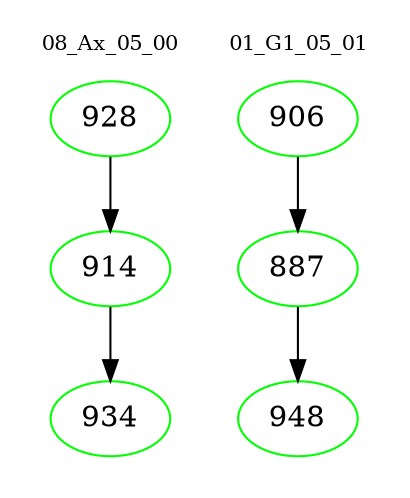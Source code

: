 digraph{
subgraph cluster_0 {
color = white
label = "08_Ax_05_00";
fontsize=10;
T0_928 [label="928", color="green"]
T0_928 -> T0_914 [color="black"]
T0_914 [label="914", color="green"]
T0_914 -> T0_934 [color="black"]
T0_934 [label="934", color="green"]
}
subgraph cluster_1 {
color = white
label = "01_G1_05_01";
fontsize=10;
T1_906 [label="906", color="green"]
T1_906 -> T1_887 [color="black"]
T1_887 [label="887", color="green"]
T1_887 -> T1_948 [color="black"]
T1_948 [label="948", color="green"]
}
}
